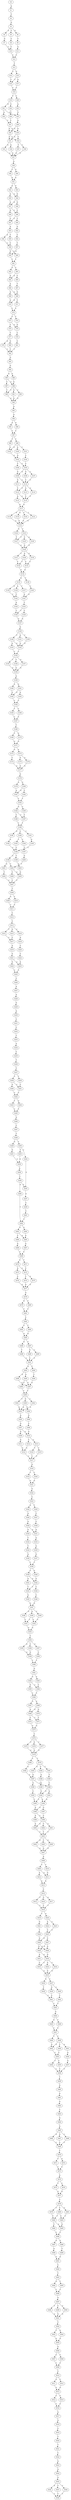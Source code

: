 strict digraph  {
	S0 -> S1 [ label = A ];
	S1 -> S2 [ label = T ];
	S2 -> S3 [ label = G ];
	S3 -> S4 [ label = A ];
	S3 -> S5 [ label = T ];
	S3 -> S6 [ label = G ];
	S4 -> S7 [ label = G ];
	S5 -> S8 [ label = C ];
	S6 -> S9 [ label = T ];
	S7 -> S10 [ label = T ];
	S8 -> S10 [ label = T ];
	S9 -> S11 [ label = G ];
	S10 -> S12 [ label = C ];
	S11 -> S12 [ label = C ];
	S12 -> S13 [ label = T ];
	S13 -> S14 [ label = C ];
	S13 -> S15 [ label = G ];
	S14 -> S16 [ label = T ];
	S15 -> S17 [ label = A ];
	S15 -> S16 [ label = T ];
	S16 -> S18 [ label = C ];
	S17 -> S18 [ label = C ];
	S18 -> S19 [ label = T ];
	S18 -> S20 [ label = C ];
	S19 -> S21 [ label = G ];
	S19 -> S22 [ label = C ];
	S20 -> S23 [ label = A ];
	S21 -> S24 [ label = A ];
	S21 -> S25 [ label = G ];
	S22 -> S26 [ label = C ];
	S23 -> S25 [ label = G ];
	S24 -> S27 [ label = T ];
	S25 -> S28 [ label = G ];
	S26 -> S27 [ label = T ];
	S27 -> S29 [ label = A ];
	S27 -> S30 [ label = G ];
	S28 -> S29 [ label = A ];
	S28 -> S30 [ label = G ];
	S29 -> S31 [ label = A ];
	S29 -> S32 [ label = C ];
	S30 -> S32 [ label = C ];
	S30 -> S31 [ label = A ];
	S31 -> S33 [ label = G ];
	S31 -> S34 [ label = A ];
	S32 -> S35 [ label = T ];
	S32 -> S36 [ label = C ];
	S33 -> S37 [ label = G ];
	S34 -> S37 [ label = G ];
	S35 -> S37 [ label = G ];
	S36 -> S37 [ label = G ];
	S37 -> S38 [ label = A ];
	S38 -> S39 [ label = C ];
	S38 -> S40 [ label = G ];
	S39 -> S41 [ label = A ];
	S40 -> S41 [ label = A ];
	S41 -> S42 [ label = A ];
	S41 -> S43 [ label = G ];
	S42 -> S44 [ label = G ];
	S42 -> S45 [ label = A ];
	S43 -> S44 [ label = G ];
	S44 -> S46 [ label = G ];
	S44 -> S47 [ label = A ];
	S45 -> S47 [ label = A ];
	S46 -> S48 [ label = C ];
	S47 -> S48 [ label = C ];
	S47 -> S49 [ label = G ];
	S48 -> S50 [ label = T ];
	S48 -> S51 [ label = C ];
	S49 -> S51 [ label = C ];
	S50 -> S52 [ label = G ];
	S51 -> S53 [ label = A ];
	S52 -> S54 [ label = C ];
	S53 -> S55 [ label = T ];
	S53 -> S56 [ label = A ];
	S54 -> S57 [ label = T ];
	S55 -> S58 [ label = C ];
	S56 -> S58 [ label = C ];
	S57 -> S59 [ label = G ];
	S58 -> S60 [ label = A ];
	S58 -> S59 [ label = G ];
	S59 -> S61 [ label = T ];
	S60 -> S61 [ label = T ];
	S61 -> S62 [ label = G ];
	S61 -> S63 [ label = C ];
	S62 -> S64 [ label = A ];
	S63 -> S65 [ label = C ];
	S63 -> S64 [ label = A ];
	S64 -> S66 [ label = A ];
	S65 -> S67 [ label = T ];
	S66 -> S68 [ label = A ];
	S66 -> S69 [ label = G ];
	S67 -> S69 [ label = G ];
	S68 -> S70 [ label = G ];
	S69 -> S71 [ label = T ];
	S69 -> S70 [ label = G ];
	S70 -> S72 [ label = C ];
	S71 -> S72 [ label = C ];
	S72 -> S73 [ label = C ];
	S72 -> S74 [ label = T ];
	S73 -> S75 [ label = C ];
	S73 -> S76 [ label = G ];
	S74 -> S76 [ label = G ];
	S75 -> S77 [ label = T ];
	S76 -> S78 [ label = C ];
	S77 -> S79 [ label = A ];
	S77 -> S80 [ label = G ];
	S78 -> S81 [ label = C ];
	S79 -> S82 [ label = T ];
	S80 -> S82 [ label = T ];
	S81 -> S82 [ label = T ];
	S82 -> S83 [ label = G ];
	S83 -> S84 [ label = G ];
	S84 -> S85 [ label = G ];
	S84 -> S86 [ label = A ];
	S85 -> S87 [ label = C ];
	S85 -> S88 [ label = G ];
	S86 -> S88 [ label = G ];
	S87 -> S89 [ label = T ];
	S88 -> S90 [ label = C ];
	S88 -> S89 [ label = T ];
	S88 -> S91 [ label = G ];
	S89 -> S92 [ label = A ];
	S90 -> S92 [ label = A ];
	S91 -> S92 [ label = A ];
	S92 -> S93 [ label = A ];
	S93 -> S94 [ label = G ];
	S94 -> S95 [ label = A ];
	S94 -> S96 [ label = G ];
	S95 -> S97 [ label = T ];
	S96 -> S97 [ label = T ];
	S97 -> S98 [ label = C ];
	S97 -> S99 [ label = T ];
	S98 -> S100 [ label = A ];
	S98 -> S101 [ label = T ];
	S98 -> S102 [ label = G ];
	S99 -> S102 [ label = G ];
	S100 -> S103 [ label = G ];
	S101 -> S104 [ label = C ];
	S102 -> S103 [ label = G ];
	S103 -> S105 [ label = C ];
	S103 -> S106 [ label = T ];
	S104 -> S105 [ label = C ];
	S105 -> S107 [ label = C ];
	S105 -> S108 [ label = A ];
	S105 -> S109 [ label = G ];
	S106 -> S109 [ label = G ];
	S107 -> S110 [ label = C ];
	S108 -> S110 [ label = C ];
	S109 -> S110 [ label = C ];
	S109 -> S111 [ label = G ];
	S110 -> S112 [ label = C ];
	S110 -> S113 [ label = A ];
	S110 -> S114 [ label = G ];
	S111 -> S112 [ label = C ];
	S112 -> S115 [ label = A ];
	S112 -> S116 [ label = C ];
	S113 -> S116 [ label = C ];
	S114 -> S116 [ label = C ];
	S115 -> S117 [ label = A ];
	S116 -> S117 [ label = A ];
	S117 -> S118 [ label = A ];
	S117 -> S119 [ label = G ];
	S117 -> S120 [ label = C ];
	S117 -> S121 [ label = T ];
	S118 -> S122 [ label = G ];
	S119 -> S122 [ label = G ];
	S120 -> S122 [ label = G ];
	S121 -> S122 [ label = G ];
	S122 -> S123 [ label = C ];
	S122 -> S124 [ label = G ];
	S123 -> S125 [ label = C ];
	S123 -> S126 [ label = A ];
	S123 -> S127 [ label = T ];
	S124 -> S127 [ label = T ];
	S125 -> S128 [ label = G ];
	S126 -> S128 [ label = G ];
	S127 -> S128 [ label = G ];
	S128 -> S129 [ label = A ];
	S128 -> S130 [ label = G ];
	S128 -> S131 [ label = C ];
	S129 -> S132 [ label = T ];
	S129 -> S133 [ label = C ];
	S130 -> S133 [ label = C ];
	S131 -> S132 [ label = T ];
	S132 -> S134 [ label = G ];
	S133 -> S134 [ label = G ];
	S134 -> S135 [ label = A ];
	S134 -> S136 [ label = T ];
	S135 -> S137 [ label = T ];
	S135 -> S138 [ label = G ];
	S135 -> S139 [ label = A ];
	S136 -> S140 [ label = C ];
	S137 -> S141 [ label = A ];
	S138 -> S142 [ label = T ];
	S139 -> S142 [ label = T ];
	S140 -> S141 [ label = A ];
	S141 -> S143 [ label = T ];
	S142 -> S144 [ label = A ];
	S143 -> S145 [ label = C ];
	S143 -> S146 [ label = T ];
	S144 -> S146 [ label = T ];
	S145 -> S147 [ label = G ];
	S146 -> S147 [ label = G ];
	S147 -> S148 [ label = G ];
	S148 -> S149 [ label = C ];
	S148 -> S150 [ label = T ];
	S148 -> S151 [ label = A ];
	S149 -> S152 [ label = G ];
	S149 -> S153 [ label = A ];
	S150 -> S152 [ label = G ];
	S151 -> S152 [ label = G ];
	S152 -> S154 [ label = C ];
	S153 -> S154 [ label = C ];
	S154 -> S155 [ label = T ];
	S154 -> S156 [ label = C ];
	S154 -> S157 [ label = G ];
	S155 -> S158 [ label = G ];
	S156 -> S158 [ label = G ];
	S157 -> S158 [ label = G ];
	S158 -> S159 [ label = A ];
	S159 -> S160 [ label = A ];
	S159 -> S161 [ label = G ];
	S160 -> S162 [ label = G ];
	S161 -> S163 [ label = A ];
	S161 -> S162 [ label = G ];
	S162 -> S164 [ label = C ];
	S163 -> S164 [ label = C ];
	S164 -> S165 [ label = T ];
	S164 -> S166 [ label = C ];
	S165 -> S167 [ label = C ];
	S166 -> S167 [ label = C ];
	S167 -> S168 [ label = T ];
	S168 -> S169 [ label = C ];
	S168 -> S170 [ label = G ];
	S169 -> S171 [ label = G ];
	S170 -> S171 [ label = G ];
	S171 -> S172 [ label = G ];
	S171 -> S173 [ label = A ];
	S172 -> S174 [ label = C ];
	S173 -> S175 [ label = G ];
	S173 -> S176 [ label = A ];
	S174 -> S177 [ label = A ];
	S175 -> S177 [ label = A ];
	S176 -> S177 [ label = A ];
	S177 -> S178 [ label = G ];
	S178 -> S179 [ label = A ];
	S178 -> S180 [ label = G ];
	S179 -> S181 [ label = A ];
	S180 -> S182 [ label = C ];
	S180 -> S181 [ label = A ];
	S181 -> S183 [ label = T ];
	S182 -> S183 [ label = T ];
	S183 -> S184 [ label = G ];
	S183 -> S185 [ label = C ];
	S184 -> S186 [ label = C ];
	S184 -> S187 [ label = T ];
	S185 -> S187 [ label = T ];
	S186 -> S188 [ label = T ];
	S187 -> S188 [ label = T ];
	S188 -> S189 [ label = G ];
	S188 -> S190 [ label = C ];
	S188 -> S191 [ label = T ];
	S189 -> S192 [ label = A ];
	S190 -> S193 [ label = T ];
	S190 -> S194 [ label = C ];
	S191 -> S195 [ label = G ];
	S192 -> S196 [ label = C ];
	S193 -> S196 [ label = C ];
	S194 -> S197 [ label = T ];
	S195 -> S196 [ label = C ];
	S196 -> S198 [ label = C ];
	S196 -> S199 [ label = T ];
	S197 -> S200 [ label = G ];
	S198 -> S201 [ label = G ];
	S198 -> S202 [ label = T ];
	S199 -> S203 [ label = A ];
	S200 -> S202 [ label = T ];
	S201 -> S204 [ label = T ];
	S202 -> S205 [ label = G ];
	S202 -> S206 [ label = C ];
	S203 -> S205 [ label = G ];
	S204 -> S207 [ label = C ];
	S205 -> S207 [ label = C ];
	S206 -> S207 [ label = C ];
	S207 -> S208 [ label = T ];
	S208 -> S209 [ label = A ];
	S208 -> S210 [ label = T ];
	S209 -> S211 [ label = C ];
	S210 -> S211 [ label = C ];
	S211 -> S212 [ label = C ];
	S212 -> S213 [ label = C ];
	S213 -> S214 [ label = T ];
	S213 -> S215 [ label = G ];
	S213 -> S216 [ label = C ];
	S214 -> S217 [ label = C ];
	S215 -> S217 [ label = C ];
	S216 -> S218 [ label = A ];
	S217 -> S219 [ label = A ];
	S218 -> S220 [ label = C ];
	S219 -> S221 [ label = G ];
	S220 -> S222 [ label = C ];
	S221 -> S223 [ label = A ];
	S221 -> S224 [ label = G ];
	S222 -> S223 [ label = A ];
	S223 -> S225 [ label = C ];
	S224 -> S225 [ label = C ];
	S225 -> S226 [ label = C ];
	S226 -> S227 [ label = A ];
	S227 -> S228 [ label = A ];
	S228 -> S229 [ label = G ];
	S229 -> S230 [ label = A ];
	S230 -> S231 [ label = C ];
	S231 -> S232 [ label = C ];
	S232 -> S233 [ label = T ];
	S233 -> S234 [ label = A ];
	S234 -> S235 [ label = C ];
	S235 -> S236 [ label = T ];
	S236 -> S237 [ label = T ];
	S237 -> S238 [ label = C ];
	S237 -> S239 [ label = T ];
	S238 -> S240 [ label = G ];
	S238 -> S241 [ label = C ];
	S239 -> S241 [ label = C ];
	S240 -> S242 [ label = C ];
	S241 -> S242 [ label = C ];
	S242 -> S243 [ label = T ];
	S242 -> S244 [ label = G ];
	S243 -> S245 [ label = C ];
	S244 -> S245 [ label = C ];
	S245 -> S246 [ label = A ];
	S246 -> S247 [ label = C ];
	S247 -> S248 [ label = T ];
	S248 -> S249 [ label = G ];
	S248 -> S250 [ label = T ];
	S249 -> S251 [ label = G ];
	S250 -> S252 [ label = C ];
	S250 -> S253 [ label = T ];
	S251 -> S254 [ label = G ];
	S252 -> S255 [ label = G ];
	S253 -> S254 [ label = G ];
	S254 -> S256 [ label = A ];
	S255 -> S257 [ label = A ];
	S256 -> S258 [ label = T ];
	S257 -> S259 [ label = C ];
	S258 -> S255 [ label = G ];
	S258 -> S260 [ label = G ];
	S259 -> S261 [ label = C ];
	S260 -> S262 [ label = T ];
	S261 -> S262 [ label = T ];
	S262 -> S263 [ label = G ];
	S262 -> S264 [ label = A ];
	S263 -> S265 [ label = A ];
	S263 -> S266 [ label = C ];
	S264 -> S265 [ label = A ];
	S265 -> S267 [ label = G ];
	S266 -> S268 [ label = A ];
	S267 -> S269 [ label = C ];
	S268 -> S269 [ label = C ];
	S269 -> S270 [ label = C ];
	S269 -> S271 [ label = T ];
	S270 -> S272 [ label = C ];
	S270 -> S273 [ label = A ];
	S271 -> S272 [ label = C ];
	S272 -> S274 [ label = T ];
	S272 -> S275 [ label = G ];
	S273 -> S276 [ label = C ];
	S274 -> S277 [ label = G ];
	S275 -> S277 [ label = G ];
	S276 -> S277 [ label = G ];
	S277 -> S278 [ label = G ];
	S278 -> S279 [ label = G ];
	S278 -> S280 [ label = C ];
	S279 -> S281 [ label = T ];
	S280 -> S281 [ label = T ];
	S281 -> S282 [ label = C ];
	S282 -> S283 [ label = C ];
	S282 -> S284 [ label = T ];
	S283 -> S285 [ label = G ];
	S284 -> S285 [ label = G ];
	S285 -> S286 [ label = G ];
	S285 -> S287 [ label = C ];
	S286 -> S288 [ label = T ];
	S287 -> S289 [ label = G ];
	S287 -> S290 [ label = C ];
	S288 -> S291 [ label = C ];
	S289 -> S291 [ label = C ];
	S290 -> S291 [ label = C ];
	S291 -> S292 [ label = C ];
	S291 -> S293 [ label = A ];
	S292 -> S294 [ label = T ];
	S293 -> S295 [ label = G ];
	S293 -> S296 [ label = A ];
	S294 -> S297 [ label = G ];
	S295 -> S298 [ label = C ];
	S295 -> S297 [ label = G ];
	S296 -> S297 [ label = G ];
	S297 -> S299 [ label = T ];
	S298 -> S299 [ label = T ];
	S299 -> S300 [ label = G ];
	S299 -> S301 [ label = T ];
	S299 -> S302 [ label = C ];
	S300 -> S303 [ label = A ];
	S300 -> S304 [ label = C ];
	S301 -> S303 [ label = A ];
	S302 -> S303 [ label = A ];
	S303 -> S305 [ label = A ];
	S304 -> S306 [ label = G ];
	S305 -> S307 [ label = G ];
	S306 -> S308 [ label = C ];
	S307 -> S309 [ label = A ];
	S307 -> S310 [ label = G ];
	S308 -> S310 [ label = G ];
	S309 -> S311 [ label = A ];
	S310 -> S312 [ label = C ];
	S310 -> S313 [ label = G ];
	S311 -> S314 [ label = G ];
	S312 -> S314 [ label = G ];
	S313 -> S315 [ label = C ];
	S313 -> S316 [ label = T ];
	S314 -> S317 [ label = C ];
	S315 -> S317 [ label = C ];
	S316 -> S317 [ label = C ];
	S317 -> S318 [ label = A ];
	S318 -> S319 [ label = T ];
	S318 -> S320 [ label = C ];
	S319 -> S321 [ label = G ];
	S320 -> S321 [ label = G ];
	S321 -> S322 [ label = G ];
	S322 -> S323 [ label = C ];
	S323 -> S324 [ label = A ];
	S323 -> S325 [ label = T ];
	S324 -> S326 [ label = A ];
	S325 -> S327 [ label = C ];
	S326 -> S328 [ label = G ];
	S327 -> S329 [ label = C ];
	S328 -> S330 [ label = G ];
	S328 -> S331 [ label = A ];
	S329 -> S331 [ label = A ];
	S330 -> S332 [ label = T ];
	S331 -> S333 [ label = A ];
	S332 -> S334 [ label = T ];
	S333 -> S335 [ label = G ];
	S334 -> S336 [ label = A ];
	S335 -> S337 [ label = G ];
	S336 -> S338 [ label = T ];
	S337 -> S338 [ label = T ];
	S338 -> S339 [ label = C ];
	S338 -> S340 [ label = G ];
	S339 -> S341 [ label = A ];
	S339 -> S342 [ label = G ];
	S340 -> S342 [ label = G ];
	S341 -> S343 [ label = T ];
	S342 -> S343 [ label = T ];
	S342 -> S344 [ label = C ];
	S343 -> S345 [ label = G ];
	S344 -> S346 [ label = C ];
	S345 -> S347 [ label = G ];
	S346 -> S347 [ label = G ];
	S347 -> S348 [ label = G ];
	S347 -> S349 [ label = C ];
	S347 -> S350 [ label = A ];
	S348 -> S351 [ label = T ];
	S349 -> S352 [ label = C ];
	S350 -> S352 [ label = C ];
	S350 -> S351 [ label = T ];
	S351 -> S353 [ label = G ];
	S352 -> S353 [ label = G ];
	S353 -> S354 [ label = C ];
	S354 -> S355 [ label = A ];
	S354 -> S356 [ label = C ];
	S354 -> S357 [ label = G ];
	S355 -> S358 [ label = G ];
	S356 -> S358 [ label = G ];
	S357 -> S359 [ label = C ];
	S358 -> S360 [ label = T ];
	S359 -> S360 [ label = T ];
	S360 -> S361 [ label = G ];
	S361 -> S362 [ label = G ];
	S361 -> S363 [ label = A ];
	S362 -> S364 [ label = C ];
	S362 -> S365 [ label = G ];
	S363 -> S364 [ label = C ];
	S364 -> S366 [ label = C ];
	S365 -> S366 [ label = C ];
	S366 -> S367 [ label = G ];
	S366 -> S368 [ label = A ];
	S367 -> S369 [ label = A ];
	S368 -> S369 [ label = A ];
	S368 -> S370 [ label = G ];
	S369 -> S371 [ label = T ];
	S369 -> S372 [ label = C ];
	S370 -> S371 [ label = T ];
	S371 -> S373 [ label = G ];
	S372 -> S373 [ label = G ];
	S373 -> S374 [ label = C ];
	S374 -> S375 [ label = C ];
	S374 -> S376 [ label = G ];
	S374 -> S377 [ label = T ];
	S375 -> S378 [ label = G ];
	S376 -> S378 [ label = G ];
	S377 -> S378 [ label = G ];
	S378 -> S379 [ label = T ];
	S378 -> S380 [ label = C ];
	S379 -> S381 [ label = T ];
	S379 -> S382 [ label = C ];
	S379 -> S383 [ label = G ];
	S380 -> S384 [ label = A ];
	S381 -> S385 [ label = T ];
	S382 -> S386 [ label = A ];
	S383 -> S387 [ label = G ];
	S384 -> S387 [ label = G ];
	S385 -> S388 [ label = C ];
	S386 -> S389 [ label = A ];
	S387 -> S388 [ label = C ];
	S387 -> S390 [ label = G ];
	S388 -> S391 [ label = A ];
	S388 -> S392 [ label = G ];
	S389 -> S392 [ label = G ];
	S390 -> S393 [ label = C ];
	S391 -> S394 [ label = A ];
	S392 -> S394 [ label = A ];
	S392 -> S395 [ label = C ];
	S393 -> S395 [ label = C ];
	S394 -> S396 [ label = A ];
	S394 -> S397 [ label = G ];
	S395 -> S396 [ label = A ];
	S396 -> S398 [ label = A ];
	S396 -> S399 [ label = C ];
	S397 -> S399 [ label = C ];
	S398 -> S400 [ label = A ];
	S399 -> S400 [ label = A ];
	S399 -> S401 [ label = G ];
	S399 -> S402 [ label = C ];
	S400 -> S403 [ label = T ];
	S401 -> S403 [ label = T ];
	S402 -> S403 [ label = T ];
	S403 -> S404 [ label = A ];
	S403 -> S405 [ label = C ];
	S403 -> S406 [ label = G ];
	S404 -> S407 [ label = G ];
	S405 -> S407 [ label = G ];
	S406 -> S407 [ label = G ];
	S407 -> S408 [ label = A ];
	S408 -> S409 [ label = C ];
	S408 -> S410 [ label = T ];
	S409 -> S411 [ label = G ];
	S409 -> S412 [ label = A ];
	S410 -> S411 [ label = G ];
	S411 -> S413 [ label = A ];
	S412 -> S413 [ label = A ];
	S413 -> S414 [ label = C ];
	S414 -> S415 [ label = C ];
	S414 -> S416 [ label = G ];
	S414 -> S417 [ label = A ];
	S415 -> S418 [ label = T ];
	S416 -> S418 [ label = T ];
	S417 -> S418 [ label = T ];
	S418 -> S419 [ label = T ];
	S418 -> S420 [ label = G ];
	S419 -> S421 [ label = G ];
	S420 -> S422 [ label = A ];
	S420 -> S423 [ label = C ];
	S421 -> S424 [ label = T ];
	S422 -> S425 [ label = C ];
	S423 -> S425 [ label = C ];
	S424 -> S426 [ label = G ];
	S425 -> S426 [ label = G ];
	S425 -> S427 [ label = C ];
	S426 -> S428 [ label = G ];
	S426 -> S429 [ label = A ];
	S427 -> S429 [ label = A ];
	S427 -> S428 [ label = G ];
	S428 -> S430 [ label = G ];
	S429 -> S430 [ label = G ];
	S429 -> S431 [ label = A ];
	S430 -> S432 [ label = A ];
	S430 -> S433 [ label = C ];
	S430 -> S434 [ label = T ];
	S431 -> S433 [ label = C ];
	S432 -> S435 [ label = G ];
	S433 -> S435 [ label = G ];
	S434 -> S435 [ label = G ];
	S435 -> S436 [ label = G ];
	S435 -> S437 [ label = C ];
	S436 -> S438 [ label = T ];
	S437 -> S439 [ label = G ];
	S437 -> S440 [ label = C ];
	S438 -> S441 [ label = C ];
	S439 -> S441 [ label = C ];
	S440 -> S442 [ label = T ];
	S441 -> S443 [ label = T ];
	S442 -> S443 [ label = T ];
	S443 -> S444 [ label = G ];
	S444 -> S445 [ label = G ];
	S444 -> S446 [ label = T ];
	S445 -> S447 [ label = C ];
	S446 -> S447 [ label = C ];
	S447 -> S448 [ label = C ];
	S447 -> S449 [ label = T ];
	S448 -> S450 [ label = T ];
	S448 -> S451 [ label = A ];
	S448 -> S452 [ label = G ];
	S449 -> S452 [ label = G ];
	S450 -> S453 [ label = C ];
	S451 -> S454 [ label = A ];
	S452 -> S453 [ label = C ];
	S453 -> S455 [ label = C ];
	S453 -> S456 [ label = T ];
	S454 -> S457 [ label = G ];
	S455 -> S458 [ label = C ];
	S456 -> S458 [ label = C ];
	S457 -> S458 [ label = C ];
	S458 -> S459 [ label = T ];
	S459 -> S460 [ label = G ];
	S460 -> S461 [ label = A ];
	S461 -> S462 [ label = G ];
	S462 -> S463 [ label = C ];
	S463 -> S464 [ label = G ];
	S464 -> S465 [ label = A ];
	S465 -> S466 [ label = A ];
	S465 -> S467 [ label = G ];
	S465 -> S468 [ label = C ];
	S466 -> S469 [ label = C ];
	S467 -> S469 [ label = C ];
	S468 -> S469 [ label = C ];
	S469 -> S470 [ label = T ];
	S470 -> S471 [ label = T ];
	S470 -> S472 [ label = G ];
	S471 -> S473 [ label = C ];
	S472 -> S473 [ label = C ];
	S473 -> S474 [ label = A ];
	S474 -> S475 [ label = T ];
	S474 -> S476 [ label = C ];
	S475 -> S477 [ label = G ];
	S476 -> S477 [ label = G ];
	S477 -> S478 [ label = C ];
	S478 -> S479 [ label = T ];
	S478 -> S480 [ label = C ];
	S478 -> S481 [ label = G ];
	S479 -> S482 [ label = T ];
	S480 -> S482 [ label = T ];
	S480 -> S483 [ label = C ];
	S481 -> S483 [ label = C ];
	S482 -> S484 [ label = C ];
	S482 -> S485 [ label = A ];
	S483 -> S485 [ label = A ];
	S484 -> S486 [ label = C ];
	S485 -> S486 [ label = C ];
	S486 -> S487 [ label = A ];
	S486 -> S488 [ label = G ];
	S487 -> S489 [ label = A ];
	S488 -> S490 [ label = T ];
	S489 -> S491 [ label = G ];
	S490 -> S491 [ label = G ];
	S491 -> S492 [ label = C ];
	S492 -> S493 [ label = T ];
	S493 -> S494 [ label = G ];
	S493 -> S495 [ label = T ];
	S494 -> S496 [ label = C ];
	S495 -> S496 [ label = C ];
	S496 -> S497 [ label = G ];
	S497 -> S498 [ label = T ];
	S497 -> S499 [ label = C ];
	S497 -> S500 [ label = G ];
	S498 -> S501 [ label = G ];
	S499 -> S501 [ label = G ];
	S500 -> S501 [ label = G ];
	S501 -> S502 [ label = T ];
	S502 -> S503 [ label = T ];
	S502 -> S504 [ label = G ];
	S503 -> S505 [ label = G ];
	S504 -> S505 [ label = G ];
	S505 -> S506 [ label = A ];
	S506 -> S507 [ label = C ];
	S506 -> S508 [ label = T ];
	S507 -> S509 [ label = C ];
	S508 -> S509 [ label = C ];
	S509 -> S510 [ label = C ];
	S510 -> S511 [ label = G ];
	S510 -> S512 [ label = C ];
	S511 -> S513 [ label = G ];
	S512 -> S513 [ label = G ];
	S513 -> S514 [ label = C ];
	S513 -> S515 [ label = T ];
	S514 -> S516 [ label = C ];
	S515 -> S516 [ label = C ];
	S516 -> S517 [ label = A ];
	S517 -> S518 [ label = A ];
	S518 -> S519 [ label = C ];
	S519 -> S520 [ label = T ];
	S520 -> S521 [ label = T ];
	S521 -> S522 [ label = C ];
	S522 -> S523 [ label = A ];
	S523 -> S524 [ label = A ];
	S524 -> S525 [ label = G ];
	S525 -> S526 [ label = A ];
	S525 -> S527 [ label = T ];
	S525 -> S528 [ label = C ];
	S526 -> S529 [ label = T ];
	S527 -> S529 [ label = T ];
	S528 -> S529 [ label = T ];
}
